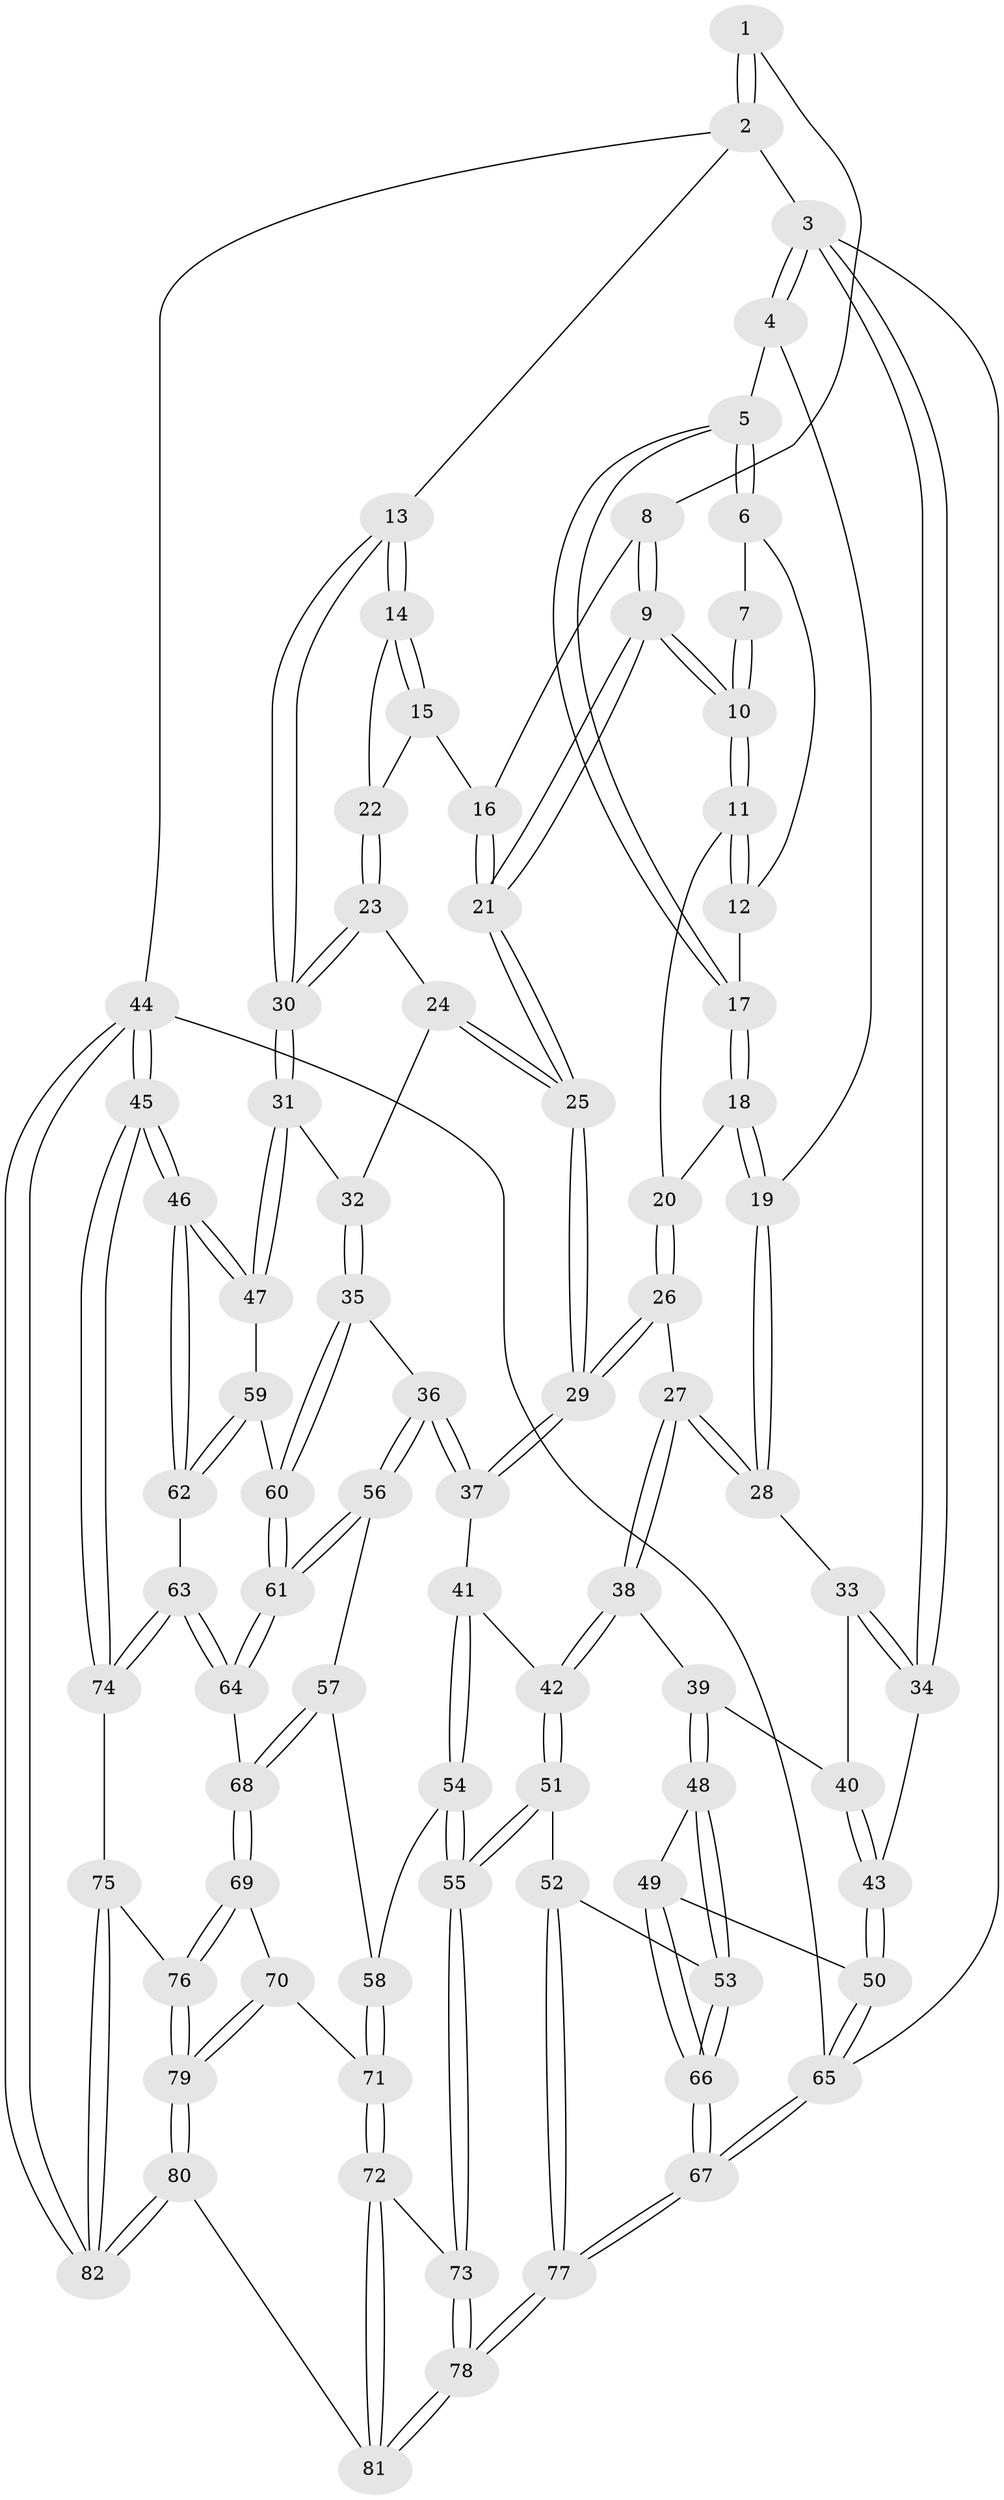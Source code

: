 // Generated by graph-tools (version 1.1) at 2025/38/03/09/25 02:38:55]
// undirected, 82 vertices, 202 edges
graph export_dot {
graph [start="1"]
  node [color=gray90,style=filled];
  1 [pos="+0.8292176841677644+0"];
  2 [pos="+1+0"];
  3 [pos="+0+0"];
  4 [pos="+0.10039992814867225+0"];
  5 [pos="+0.15945059626801739+0"];
  6 [pos="+0.37397245383799305+0"];
  7 [pos="+0.6641431019840213+0"];
  8 [pos="+0.7613379283352432+0.04768242216743173"];
  9 [pos="+0.6334569078911714+0.18005809900371336"];
  10 [pos="+0.6284643058042373+0.17416893231414526"];
  11 [pos="+0.509953586401292+0.11931620215253244"];
  12 [pos="+0.4512641641296113+0.00817781896650404"];
  13 [pos="+1+0"];
  14 [pos="+1+0"];
  15 [pos="+0.8637260587965531+0.1299932132391659"];
  16 [pos="+0.8517838905032712+0.13418857129393444"];
  17 [pos="+0.3496506732456816+0.1461676907422352"];
  18 [pos="+0.3503457209902015+0.1802724712514525"];
  19 [pos="+0.2226514581485584+0.21728383081059457"];
  20 [pos="+0.4031113583297298+0.19967342448812944"];
  21 [pos="+0.6755906276197028+0.27505809278473436"];
  22 [pos="+0.8981332292217445+0.2312735555973649"];
  23 [pos="+0.8998068721003376+0.2620033022610645"];
  24 [pos="+0.8900325754748382+0.2722525474237876"];
  25 [pos="+0.677244322506767+0.31924533134328387"];
  26 [pos="+0.42126700178000953+0.30003501172249253"];
  27 [pos="+0.3516843368781079+0.3622467449683562"];
  28 [pos="+0.21706341994030537+0.23166245743700092"];
  29 [pos="+0.6731762557404124+0.3360423854008603"];
  30 [pos="+1+0.14638244996755076"];
  31 [pos="+1+0.38043978059075484"];
  32 [pos="+0.9270617781361176+0.31959728717337055"];
  33 [pos="+0.18629136535474186+0.25345209779057143"];
  34 [pos="+0+0.18911062296103961"];
  35 [pos="+0.8253770888775946+0.5033726125814494"];
  36 [pos="+0.7007220166677899+0.4486526869554253"];
  37 [pos="+0.6843032563734175+0.43243960883263716"];
  38 [pos="+0.33958389696658087+0.4651622377121579"];
  39 [pos="+0.28284999201945793+0.4758241790478764"];
  40 [pos="+0.14941675614491362+0.39281023942509025"];
  41 [pos="+0.5698462055367816+0.48910096667289366"];
  42 [pos="+0.34029941313553835+0.46570931144621586"];
  43 [pos="+0+0.4904878374681859"];
  44 [pos="+1+1"];
  45 [pos="+1+1"];
  46 [pos="+1+0.8411103607203148"];
  47 [pos="+1+0.47458983799880144"];
  48 [pos="+0.16363590937237246+0.6226169690932521"];
  49 [pos="+0.09329835691172748+0.6017152400957578"];
  50 [pos="+0+0.5366716430745926"];
  51 [pos="+0.3963107102113375+0.7489225391798535"];
  52 [pos="+0.34358589713743204+0.7572885323703885"];
  53 [pos="+0.24519757043001847+0.7500655156342841"];
  54 [pos="+0.4456354319479972+0.742840684686678"];
  55 [pos="+0.4188182248907392+0.7550570544055814"];
  56 [pos="+0.670073411036442+0.632636353800002"];
  57 [pos="+0.6388814335016039+0.7110966565882405"];
  58 [pos="+0.5791301743632619+0.7527676026446513"];
  59 [pos="+0.9009242128398927+0.5221101416794508"];
  60 [pos="+0.8567126704196815+0.5220269894604593"];
  61 [pos="+0.8308823040496748+0.7613305195064524"];
  62 [pos="+0.9966302279516986+0.7858637570331386"];
  63 [pos="+0.8565178452093252+0.7954251673238378"];
  64 [pos="+0.8315546910320037+0.7797516357692805"];
  65 [pos="+0+1"];
  66 [pos="+0.061864449594234705+0.934485852827308"];
  67 [pos="+0+1"];
  68 [pos="+0.8063490941125458+0.788321537243199"];
  69 [pos="+0.7648724638292606+0.8248678498458292"];
  70 [pos="+0.6792883273089528+0.8770673334976669"];
  71 [pos="+0.6657894242725351+0.8793339511413316"];
  72 [pos="+0.6322580346097763+0.9266605418327418"];
  73 [pos="+0.44446685304443734+0.8502202763006762"];
  74 [pos="+0.8672925450305812+0.8715344155145647"];
  75 [pos="+0.8540700832136779+0.927326132302904"];
  76 [pos="+0.7864756058759699+0.9511053705322081"];
  77 [pos="+0.2066401079813155+1"];
  78 [pos="+0.432911315518117+1"];
  79 [pos="+0.7668651346471627+0.9684989752583957"];
  80 [pos="+0.7327209426217118+1"];
  81 [pos="+0.5790648005192202+1"];
  82 [pos="+1+1"];
  1 -- 2;
  1 -- 2;
  1 -- 8;
  2 -- 3;
  2 -- 13;
  2 -- 44;
  3 -- 4;
  3 -- 4;
  3 -- 34;
  3 -- 34;
  3 -- 65;
  4 -- 5;
  4 -- 19;
  5 -- 6;
  5 -- 6;
  5 -- 17;
  5 -- 17;
  6 -- 7;
  6 -- 12;
  7 -- 10;
  7 -- 10;
  8 -- 9;
  8 -- 9;
  8 -- 16;
  9 -- 10;
  9 -- 10;
  9 -- 21;
  9 -- 21;
  10 -- 11;
  10 -- 11;
  11 -- 12;
  11 -- 12;
  11 -- 20;
  12 -- 17;
  13 -- 14;
  13 -- 14;
  13 -- 30;
  13 -- 30;
  14 -- 15;
  14 -- 15;
  14 -- 22;
  15 -- 16;
  15 -- 22;
  16 -- 21;
  16 -- 21;
  17 -- 18;
  17 -- 18;
  18 -- 19;
  18 -- 19;
  18 -- 20;
  19 -- 28;
  19 -- 28;
  20 -- 26;
  20 -- 26;
  21 -- 25;
  21 -- 25;
  22 -- 23;
  22 -- 23;
  23 -- 24;
  23 -- 30;
  23 -- 30;
  24 -- 25;
  24 -- 25;
  24 -- 32;
  25 -- 29;
  25 -- 29;
  26 -- 27;
  26 -- 29;
  26 -- 29;
  27 -- 28;
  27 -- 28;
  27 -- 38;
  27 -- 38;
  28 -- 33;
  29 -- 37;
  29 -- 37;
  30 -- 31;
  30 -- 31;
  31 -- 32;
  31 -- 47;
  31 -- 47;
  32 -- 35;
  32 -- 35;
  33 -- 34;
  33 -- 34;
  33 -- 40;
  34 -- 43;
  35 -- 36;
  35 -- 60;
  35 -- 60;
  36 -- 37;
  36 -- 37;
  36 -- 56;
  36 -- 56;
  37 -- 41;
  38 -- 39;
  38 -- 42;
  38 -- 42;
  39 -- 40;
  39 -- 48;
  39 -- 48;
  40 -- 43;
  40 -- 43;
  41 -- 42;
  41 -- 54;
  41 -- 54;
  42 -- 51;
  42 -- 51;
  43 -- 50;
  43 -- 50;
  44 -- 45;
  44 -- 45;
  44 -- 82;
  44 -- 82;
  44 -- 65;
  45 -- 46;
  45 -- 46;
  45 -- 74;
  45 -- 74;
  46 -- 47;
  46 -- 47;
  46 -- 62;
  46 -- 62;
  47 -- 59;
  48 -- 49;
  48 -- 53;
  48 -- 53;
  49 -- 50;
  49 -- 66;
  49 -- 66;
  50 -- 65;
  50 -- 65;
  51 -- 52;
  51 -- 55;
  51 -- 55;
  52 -- 53;
  52 -- 77;
  52 -- 77;
  53 -- 66;
  53 -- 66;
  54 -- 55;
  54 -- 55;
  54 -- 58;
  55 -- 73;
  55 -- 73;
  56 -- 57;
  56 -- 61;
  56 -- 61;
  57 -- 58;
  57 -- 68;
  57 -- 68;
  58 -- 71;
  58 -- 71;
  59 -- 60;
  59 -- 62;
  59 -- 62;
  60 -- 61;
  60 -- 61;
  61 -- 64;
  61 -- 64;
  62 -- 63;
  63 -- 64;
  63 -- 64;
  63 -- 74;
  63 -- 74;
  64 -- 68;
  65 -- 67;
  65 -- 67;
  66 -- 67;
  66 -- 67;
  67 -- 77;
  67 -- 77;
  68 -- 69;
  68 -- 69;
  69 -- 70;
  69 -- 76;
  69 -- 76;
  70 -- 71;
  70 -- 79;
  70 -- 79;
  71 -- 72;
  71 -- 72;
  72 -- 73;
  72 -- 81;
  72 -- 81;
  73 -- 78;
  73 -- 78;
  74 -- 75;
  75 -- 76;
  75 -- 82;
  75 -- 82;
  76 -- 79;
  76 -- 79;
  77 -- 78;
  77 -- 78;
  78 -- 81;
  78 -- 81;
  79 -- 80;
  79 -- 80;
  80 -- 81;
  80 -- 82;
  80 -- 82;
}
